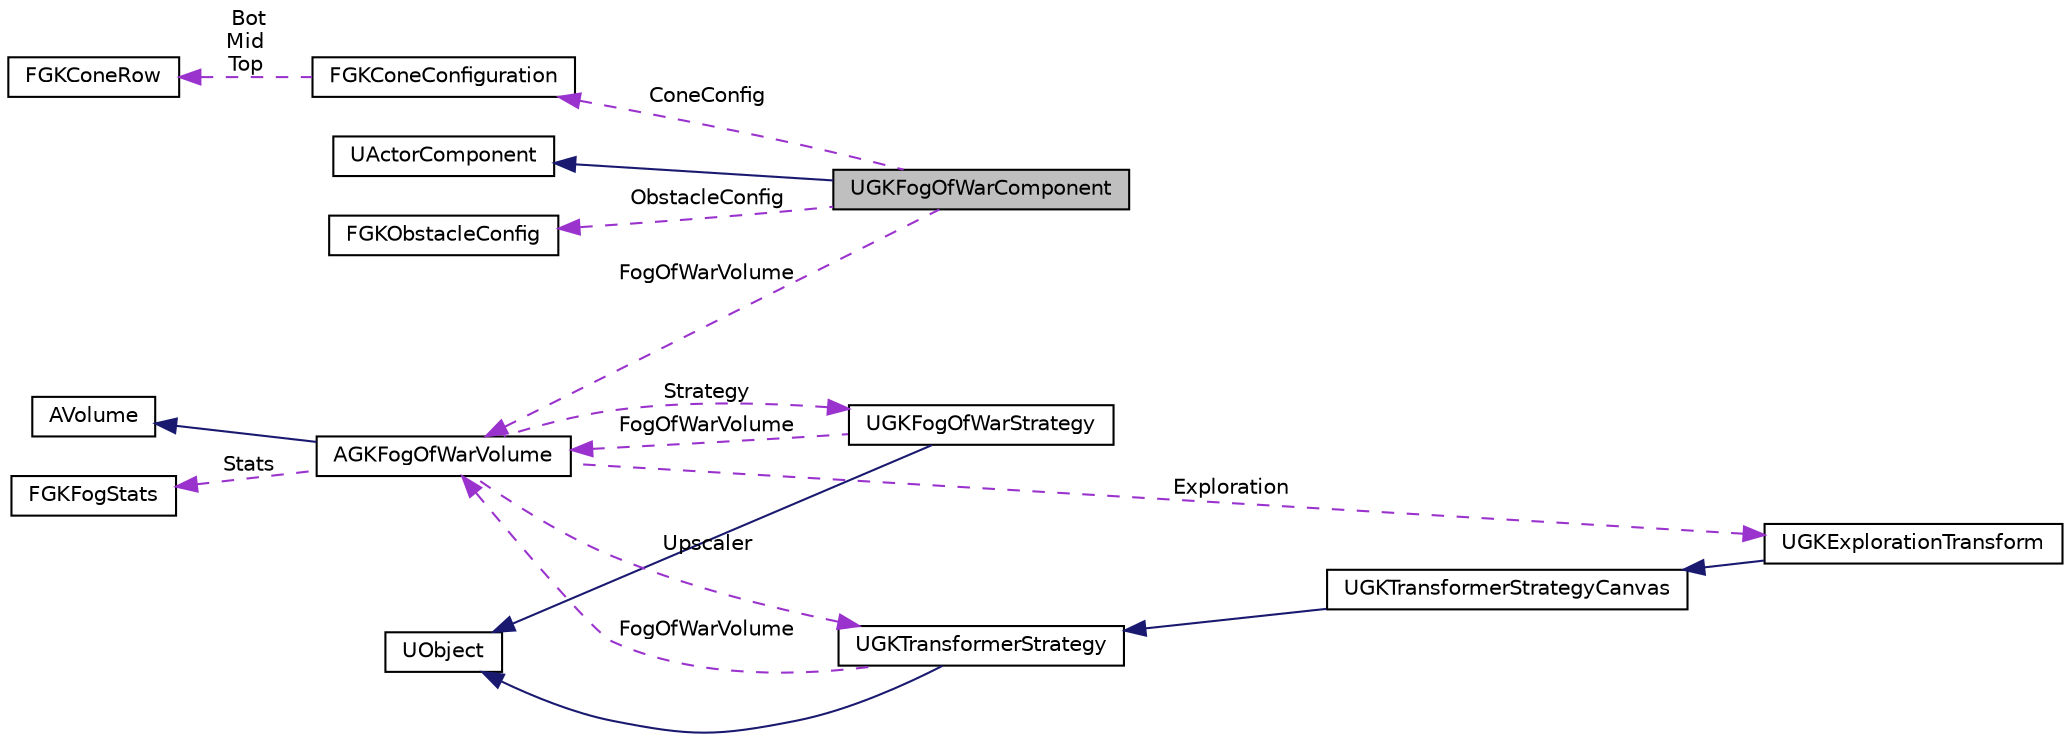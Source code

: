 digraph "UGKFogOfWarComponent"
{
 // LATEX_PDF_SIZE
  edge [fontname="Helvetica",fontsize="10",labelfontname="Helvetica",labelfontsize="10"];
  node [fontname="Helvetica",fontsize="10",shape=record];
  rankdir="LR";
  Node1 [label="UGKFogOfWarComponent",height=0.2,width=0.4,color="black", fillcolor="grey75", style="filled", fontcolor="black",tooltip=" "];
  Node2 -> Node1 [dir="back",color="midnightblue",fontsize="10",style="solid",fontname="Helvetica"];
  Node2 [label="UActorComponent",height=0.2,width=0.4,color="black", fillcolor="white", style="filled",tooltip=" "];
  Node3 -> Node1 [dir="back",color="darkorchid3",fontsize="10",style="dashed",label=" ObstacleConfig" ,fontname="Helvetica"];
  Node3 [label="FGKObstacleConfig",height=0.2,width=0.4,color="black", fillcolor="white", style="filled",URL="$structFGKObstacleConfig.html",tooltip=" "];
  Node4 -> Node1 [dir="back",color="darkorchid3",fontsize="10",style="dashed",label=" ConeConfig" ,fontname="Helvetica"];
  Node4 [label="FGKConeConfiguration",height=0.2,width=0.4,color="black", fillcolor="white", style="filled",URL="$structFGKConeConfiguration.html",tooltip=" "];
  Node5 -> Node4 [dir="back",color="darkorchid3",fontsize="10",style="dashed",label=" Bot\nMid\nTop" ,fontname="Helvetica"];
  Node5 [label="FGKConeRow",height=0.2,width=0.4,color="black", fillcolor="white", style="filled",URL="$structFGKConeRow.html",tooltip=" "];
  Node6 -> Node1 [dir="back",color="darkorchid3",fontsize="10",style="dashed",label=" FogOfWarVolume" ,fontname="Helvetica"];
  Node6 [label="AGKFogOfWarVolume",height=0.2,width=0.4,color="black", fillcolor="white", style="filled",URL="$classAGKFogOfWarVolume.html",tooltip=" "];
  Node7 -> Node6 [dir="back",color="midnightblue",fontsize="10",style="solid",fontname="Helvetica"];
  Node7 [label="AVolume",height=0.2,width=0.4,color="black", fillcolor="white", style="filled",tooltip=" "];
  Node8 -> Node6 [dir="back",color="darkorchid3",fontsize="10",style="dashed",label=" Strategy" ,fontname="Helvetica"];
  Node8 [label="UGKFogOfWarStrategy",height=0.2,width=0.4,color="black", fillcolor="white", style="filled",URL="$classUGKFogOfWarStrategy.html",tooltip=" "];
  Node9 -> Node8 [dir="back",color="midnightblue",fontsize="10",style="solid",fontname="Helvetica"];
  Node9 [label="UObject",height=0.2,width=0.4,color="black", fillcolor="white", style="filled",tooltip=" "];
  Node6 -> Node8 [dir="back",color="darkorchid3",fontsize="10",style="dashed",label=" FogOfWarVolume" ,fontname="Helvetica"];
  Node10 -> Node6 [dir="back",color="darkorchid3",fontsize="10",style="dashed",label=" Upscaler" ,fontname="Helvetica"];
  Node10 [label="UGKTransformerStrategy",height=0.2,width=0.4,color="black", fillcolor="white", style="filled",URL="$classUGKTransformerStrategy.html",tooltip=" "];
  Node9 -> Node10 [dir="back",color="midnightblue",fontsize="10",style="solid",fontname="Helvetica"];
  Node6 -> Node10 [dir="back",color="darkorchid3",fontsize="10",style="dashed",label=" FogOfWarVolume" ,fontname="Helvetica"];
  Node11 -> Node6 [dir="back",color="darkorchid3",fontsize="10",style="dashed",label=" Exploration" ,fontname="Helvetica"];
  Node11 [label="UGKExplorationTransform",height=0.2,width=0.4,color="black", fillcolor="white", style="filled",URL="$classUGKExplorationTransform.html",tooltip=" "];
  Node12 -> Node11 [dir="back",color="midnightblue",fontsize="10",style="solid",fontname="Helvetica"];
  Node12 [label="UGKTransformerStrategyCanvas",height=0.2,width=0.4,color="black", fillcolor="white", style="filled",URL="$classUGKTransformerStrategyCanvas.html",tooltip=" "];
  Node10 -> Node12 [dir="back",color="midnightblue",fontsize="10",style="solid",fontname="Helvetica"];
  Node13 -> Node6 [dir="back",color="darkorchid3",fontsize="10",style="dashed",label=" Stats" ,fontname="Helvetica"];
  Node13 [label="FGKFogStats",height=0.2,width=0.4,color="black", fillcolor="white", style="filled",URL="$structFGKFogStats.html",tooltip=" "];
}
